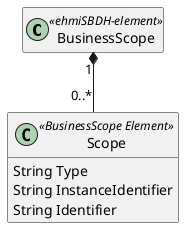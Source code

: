 @startuml SBD

hide empty members

class BusinessScope
{
}

class Scope
{
    String Type
    String InstanceIdentifier
    String Identifier
}

class "BusinessScope" as BusinessScope <<ehmiSBDH-element>>
class "Scope" as Scope <<BusinessScope Element>>

BusinessScope "1" *-- "0..*" Scope

@enduml
